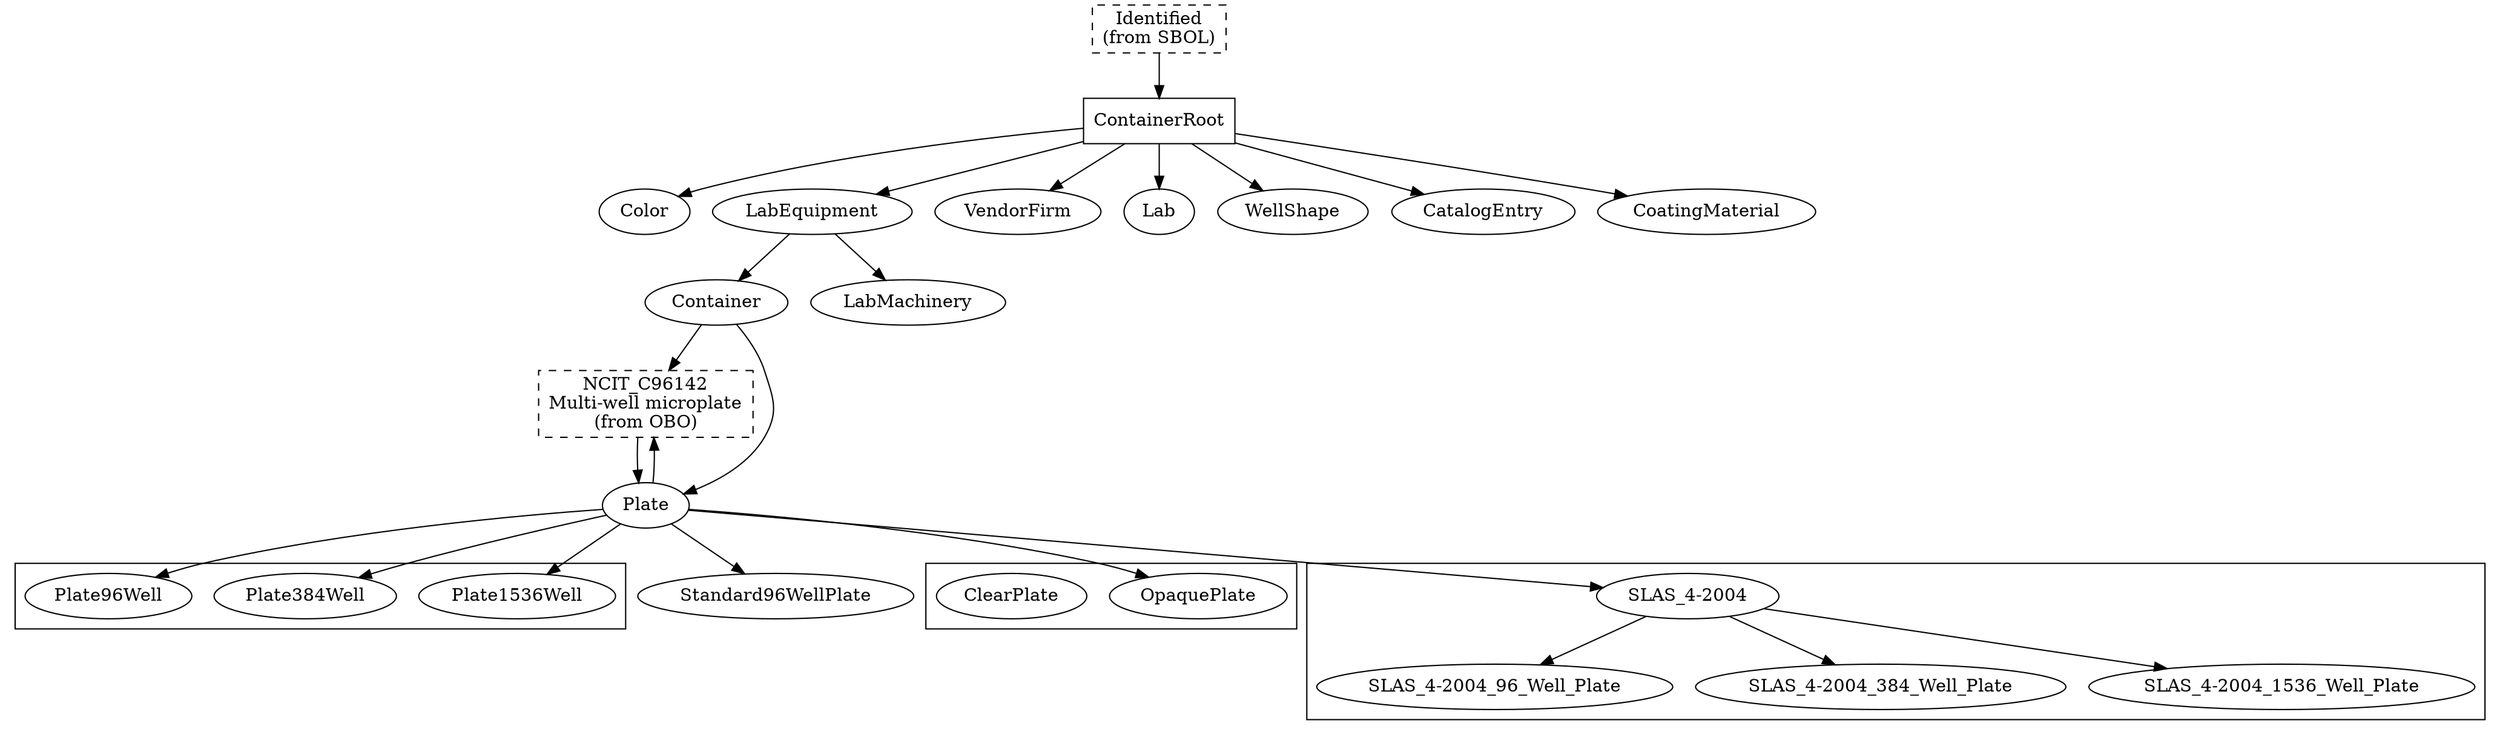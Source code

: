 digraph g {
        "Identified" [label="Identified\n(from SBOL)",shape="box",style="dashed"]
        "NCIT_C96142" [shape="box",style="dashed", label="NCIT_C96142\nMulti-well microplate\n(from OBO)"]
        "ContainerRoot" [shape="box"]
        "Identified" -> "ContainerRoot"
	"Plate" -> "NCIT_C96142"
	"NCIT_C96142" -> "Plate"
	"Plate" -> "Plate1536Well"
	"Container" -> "NCIT_C96142"
	"ContainerRoot" -> "Color"
	"LabEquipment" -> "Container"
	"Plate" -> "Standard96WellPlate"
//	"LabEquipment" -> "VendorFirm" [label="equipmentVendor (Domain>Range)"]
	"Plate" -> "OpaquePlate"
	//"Plate" -> "SLAS_4-2004_96_Well_Plate"
	"ContainerRoot" -> "VendorFirm"
//	"LabEquipment" -> "Lab" [label="availableAt (Domain>Range)"]
	"ContainerRoot" -> "Lab"
	"ContainerRoot" -> "LabEquipment"
	"Container" -> "Plate"
//	"Plate" -> "SLAS-1-2004"
	"Plate" -> "SLAS_4-2004"
//	"Container" -> "Well"
	"Plate" -> "Plate384Well"
	"ContainerRoot" -> "WellShape"
	"LabEquipment" -> "LabMachinery"
	"ContainerRoot" -> "CatalogEntry"
//	"LabEquipment" -> "CatalogEntry" [l0abel="hasCatalogEntry (Domain>Range)"]
//	"ContainerRoot" -> "NotFlatWellBottom"
//	"CatalogEntry" -> "LabEquipment" [label="catalogEntryOf (Domain>Range)"]
//	"Container" -> "CoatingMaterial" [label="coating (Domain>Range)"]
	"ContainerRoot" -> "CoatingMaterial"
	"Plate" -> "Plate96Well"

        subgraph "cluster1" {
                "ClearPlate"
                "OpaquePlate"
        }

        subgraph "cluster2" {
                "Plate96Well"
                "Plate384Well"
                "Plate1536Well"
                }

        subgraph "cluster3" {
                "SLAS_4-2004" -> "SLAS_4-2004_96_Well_Plate"
                "SLAS_4-2004" -> "SLAS_4-2004_384_Well_Plate"
                "SLAS_4-2004" -> "SLAS_4-2004_1536_Well_Plate"
        }
}
